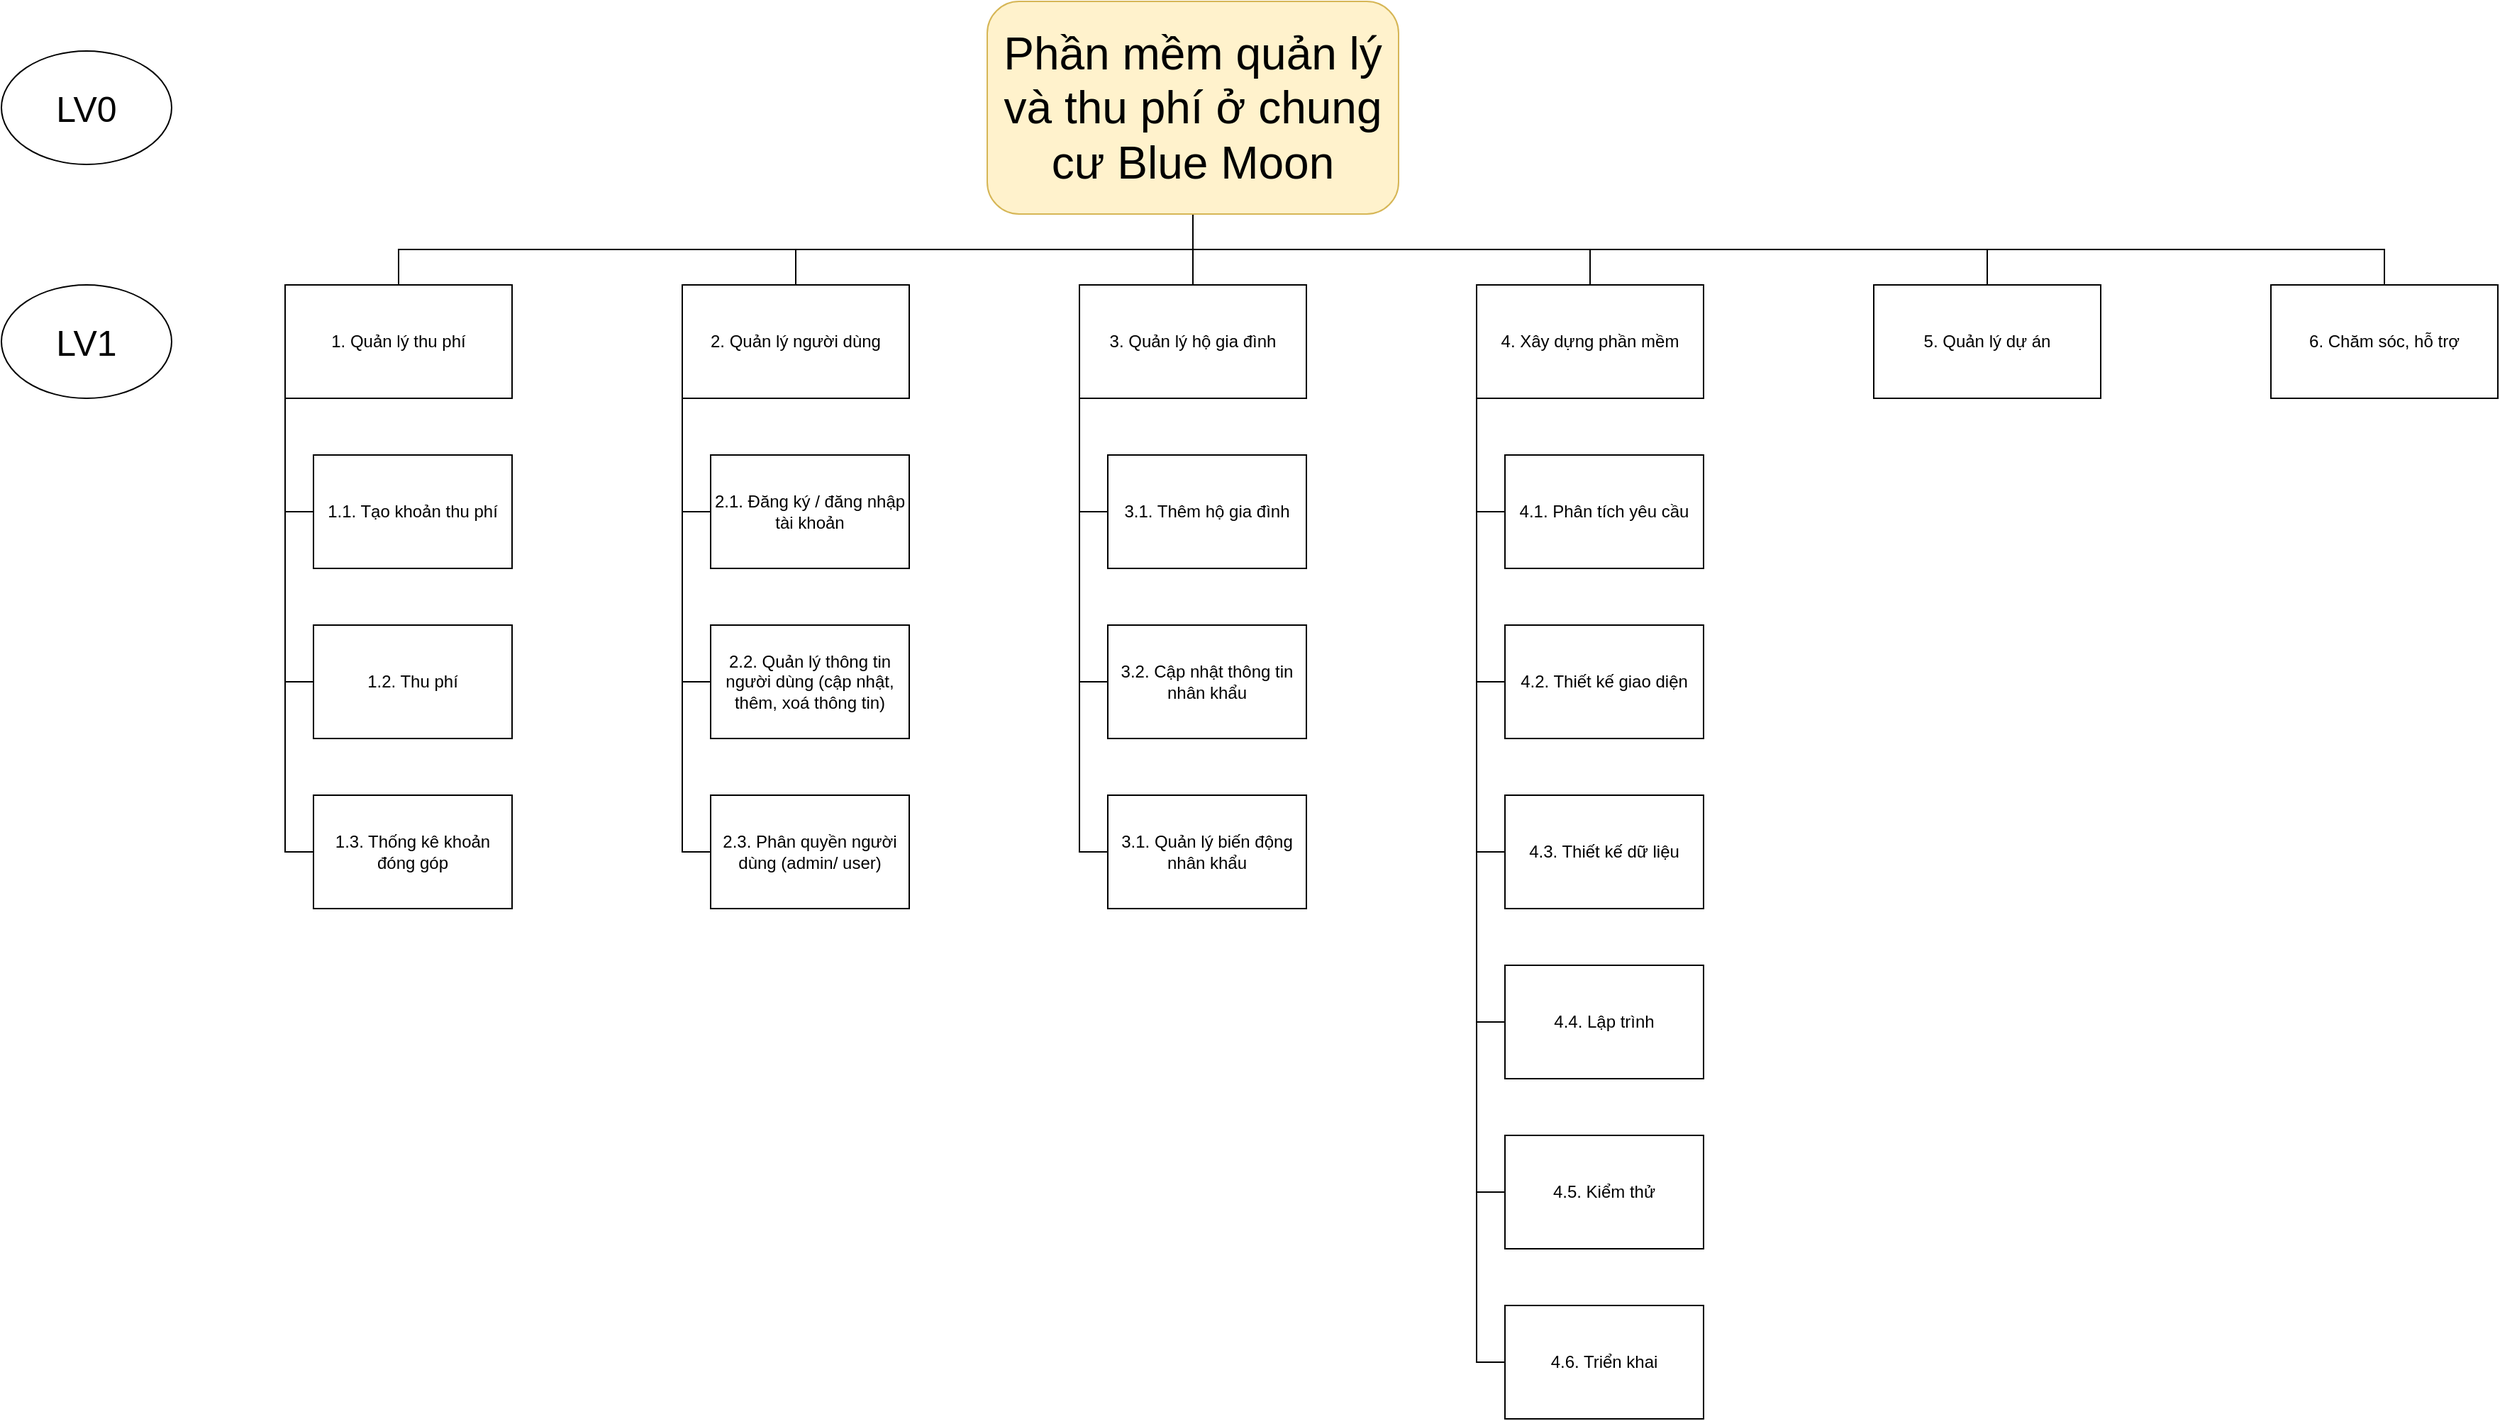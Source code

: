 <mxfile version="24.7.17">
  <diagram name="Page-1" id="c7558073-3199-34d8-9f00-42111426c3f3">
    <mxGraphModel dx="2061" dy="1838" grid="1" gridSize="10" guides="1" tooltips="1" connect="1" arrows="1" fold="1" page="1" pageScale="1" pageWidth="826" pageHeight="1169" background="none" math="0" shadow="0">
      <root>
        <mxCell id="0" />
        <mxCell id="1" parent="0" />
        <mxCell id="PSWpvI4_wwGTHwIrhQuK-23" style="edgeStyle=orthogonalEdgeStyle;rounded=0;orthogonalLoop=1;jettySize=auto;html=1;exitX=0.5;exitY=1;exitDx=0;exitDy=0;entryX=0.5;entryY=0;entryDx=0;entryDy=0;endArrow=none;endFill=0;" edge="1" parent="1" source="PSWpvI4_wwGTHwIrhQuK-1" target="PSWpvI4_wwGTHwIrhQuK-5">
          <mxGeometry relative="1" as="geometry" />
        </mxCell>
        <mxCell id="PSWpvI4_wwGTHwIrhQuK-24" style="edgeStyle=orthogonalEdgeStyle;rounded=0;orthogonalLoop=1;jettySize=auto;html=1;exitX=0.5;exitY=1;exitDx=0;exitDy=0;entryX=0.5;entryY=0;entryDx=0;entryDy=0;endArrow=none;endFill=0;" edge="1" parent="1" source="PSWpvI4_wwGTHwIrhQuK-1" target="PSWpvI4_wwGTHwIrhQuK-3">
          <mxGeometry relative="1" as="geometry" />
        </mxCell>
        <mxCell id="PSWpvI4_wwGTHwIrhQuK-25" style="edgeStyle=orthogonalEdgeStyle;rounded=0;orthogonalLoop=1;jettySize=auto;html=1;exitX=0.5;exitY=1;exitDx=0;exitDy=0;entryX=0.5;entryY=0;entryDx=0;entryDy=0;endArrow=none;endFill=0;" edge="1" parent="1" source="PSWpvI4_wwGTHwIrhQuK-1" target="PSWpvI4_wwGTHwIrhQuK-4">
          <mxGeometry relative="1" as="geometry" />
        </mxCell>
        <mxCell id="PSWpvI4_wwGTHwIrhQuK-26" style="edgeStyle=orthogonalEdgeStyle;rounded=0;orthogonalLoop=1;jettySize=auto;html=1;exitX=0.5;exitY=1;exitDx=0;exitDy=0;entryX=0.5;entryY=0;entryDx=0;entryDy=0;endArrow=none;endFill=0;" edge="1" parent="1" source="PSWpvI4_wwGTHwIrhQuK-1" target="PSWpvI4_wwGTHwIrhQuK-6">
          <mxGeometry relative="1" as="geometry" />
        </mxCell>
        <mxCell id="PSWpvI4_wwGTHwIrhQuK-27" style="edgeStyle=orthogonalEdgeStyle;rounded=0;orthogonalLoop=1;jettySize=auto;html=1;exitX=0.5;exitY=1;exitDx=0;exitDy=0;entryX=0.5;entryY=0;entryDx=0;entryDy=0;endArrow=none;endFill=0;" edge="1" parent="1" source="PSWpvI4_wwGTHwIrhQuK-1" target="PSWpvI4_wwGTHwIrhQuK-7">
          <mxGeometry relative="1" as="geometry" />
        </mxCell>
        <mxCell id="PSWpvI4_wwGTHwIrhQuK-47" style="edgeStyle=orthogonalEdgeStyle;rounded=0;orthogonalLoop=1;jettySize=auto;html=1;exitX=0.5;exitY=1;exitDx=0;exitDy=0;entryX=0.5;entryY=0;entryDx=0;entryDy=0;endArrow=none;endFill=0;" edge="1" parent="1" source="PSWpvI4_wwGTHwIrhQuK-1" target="PSWpvI4_wwGTHwIrhQuK-46">
          <mxGeometry relative="1" as="geometry" />
        </mxCell>
        <mxCell id="PSWpvI4_wwGTHwIrhQuK-1" value="&lt;div&gt;&lt;span style=&quot;font-size: 32px; background-color: initial;&quot;&gt;Phần mềm quản lý và thu phí ở chung cư Blue Moon&lt;/span&gt;&lt;br&gt;&lt;/div&gt;" style="rounded=1;whiteSpace=wrap;html=1;fillColor=#fff2cc;strokeColor=#d6b656;" vertex="1" parent="1">
          <mxGeometry x="-105" y="-1160" width="290" height="150" as="geometry" />
        </mxCell>
        <mxCell id="PSWpvI4_wwGTHwIrhQuK-14" style="edgeStyle=orthogonalEdgeStyle;rounded=0;orthogonalLoop=1;jettySize=auto;html=1;exitX=0;exitY=1;exitDx=0;exitDy=0;entryX=0;entryY=0.5;entryDx=0;entryDy=0;endArrow=none;endFill=0;" edge="1" parent="1" source="PSWpvI4_wwGTHwIrhQuK-3" target="PSWpvI4_wwGTHwIrhQuK-11">
          <mxGeometry relative="1" as="geometry" />
        </mxCell>
        <mxCell id="PSWpvI4_wwGTHwIrhQuK-15" style="edgeStyle=orthogonalEdgeStyle;rounded=0;orthogonalLoop=1;jettySize=auto;html=1;exitX=0;exitY=1;exitDx=0;exitDy=0;entryX=0;entryY=0.5;entryDx=0;entryDy=0;endArrow=none;endFill=0;" edge="1" parent="1" source="PSWpvI4_wwGTHwIrhQuK-3" target="PSWpvI4_wwGTHwIrhQuK-13">
          <mxGeometry relative="1" as="geometry" />
        </mxCell>
        <mxCell id="PSWpvI4_wwGTHwIrhQuK-16" style="edgeStyle=orthogonalEdgeStyle;rounded=0;orthogonalLoop=1;jettySize=auto;html=1;exitX=0;exitY=1;exitDx=0;exitDy=0;entryX=0;entryY=0.5;entryDx=0;entryDy=0;endArrow=none;endFill=0;" edge="1" parent="1" source="PSWpvI4_wwGTHwIrhQuK-3" target="PSWpvI4_wwGTHwIrhQuK-12">
          <mxGeometry relative="1" as="geometry" />
        </mxCell>
        <mxCell id="PSWpvI4_wwGTHwIrhQuK-3" value="1. Quản lý thu phí" style="rounded=0;whiteSpace=wrap;html=1;" vertex="1" parent="1">
          <mxGeometry x="-600" y="-960" width="160" height="80" as="geometry" />
        </mxCell>
        <mxCell id="PSWpvI4_wwGTHwIrhQuK-20" style="edgeStyle=orthogonalEdgeStyle;rounded=0;orthogonalLoop=1;jettySize=auto;html=1;exitX=0;exitY=1;exitDx=0;exitDy=0;entryX=0;entryY=0.5;entryDx=0;entryDy=0;endArrow=none;endFill=0;" edge="1" parent="1" source="PSWpvI4_wwGTHwIrhQuK-4" target="PSWpvI4_wwGTHwIrhQuK-17">
          <mxGeometry relative="1" as="geometry" />
        </mxCell>
        <mxCell id="PSWpvI4_wwGTHwIrhQuK-21" style="edgeStyle=orthogonalEdgeStyle;rounded=0;orthogonalLoop=1;jettySize=auto;html=1;exitX=0;exitY=1;exitDx=0;exitDy=0;entryX=0;entryY=0.5;entryDx=0;entryDy=0;endArrow=none;endFill=0;" edge="1" parent="1" source="PSWpvI4_wwGTHwIrhQuK-4" target="PSWpvI4_wwGTHwIrhQuK-19">
          <mxGeometry relative="1" as="geometry" />
        </mxCell>
        <mxCell id="PSWpvI4_wwGTHwIrhQuK-22" style="edgeStyle=orthogonalEdgeStyle;rounded=0;orthogonalLoop=1;jettySize=auto;html=1;exitX=0;exitY=1;exitDx=0;exitDy=0;entryX=0;entryY=0.5;entryDx=0;entryDy=0;endArrow=none;endFill=0;" edge="1" parent="1" source="PSWpvI4_wwGTHwIrhQuK-4" target="PSWpvI4_wwGTHwIrhQuK-18">
          <mxGeometry relative="1" as="geometry" />
        </mxCell>
        <mxCell id="PSWpvI4_wwGTHwIrhQuK-4" value="2. Quản lý người dùng" style="rounded=0;whiteSpace=wrap;html=1;" vertex="1" parent="1">
          <mxGeometry x="-320" y="-960" width="160" height="80" as="geometry" />
        </mxCell>
        <mxCell id="PSWpvI4_wwGTHwIrhQuK-31" style="edgeStyle=orthogonalEdgeStyle;rounded=0;orthogonalLoop=1;jettySize=auto;html=1;exitX=0;exitY=1;exitDx=0;exitDy=0;entryX=0;entryY=0.5;entryDx=0;entryDy=0;endArrow=none;endFill=0;" edge="1" parent="1" source="PSWpvI4_wwGTHwIrhQuK-5" target="PSWpvI4_wwGTHwIrhQuK-28">
          <mxGeometry relative="1" as="geometry" />
        </mxCell>
        <mxCell id="PSWpvI4_wwGTHwIrhQuK-32" style="edgeStyle=orthogonalEdgeStyle;rounded=0;orthogonalLoop=1;jettySize=auto;html=1;exitX=0;exitY=1;exitDx=0;exitDy=0;entryX=0;entryY=0.5;entryDx=0;entryDy=0;endArrow=none;endFill=0;" edge="1" parent="1" source="PSWpvI4_wwGTHwIrhQuK-5" target="PSWpvI4_wwGTHwIrhQuK-30">
          <mxGeometry relative="1" as="geometry" />
        </mxCell>
        <mxCell id="PSWpvI4_wwGTHwIrhQuK-33" style="edgeStyle=orthogonalEdgeStyle;rounded=0;orthogonalLoop=1;jettySize=auto;html=1;exitX=0;exitY=1;exitDx=0;exitDy=0;entryX=0;entryY=0.5;entryDx=0;entryDy=0;endArrow=none;endFill=0;" edge="1" parent="1" source="PSWpvI4_wwGTHwIrhQuK-5" target="PSWpvI4_wwGTHwIrhQuK-29">
          <mxGeometry relative="1" as="geometry" />
        </mxCell>
        <mxCell id="PSWpvI4_wwGTHwIrhQuK-5" value="3. Quản lý hộ gia đình" style="rounded=0;whiteSpace=wrap;html=1;" vertex="1" parent="1">
          <mxGeometry x="-40" y="-960" width="160" height="80" as="geometry" />
        </mxCell>
        <mxCell id="PSWpvI4_wwGTHwIrhQuK-37" style="edgeStyle=orthogonalEdgeStyle;rounded=0;orthogonalLoop=1;jettySize=auto;html=1;exitX=0;exitY=1;exitDx=0;exitDy=0;entryX=0;entryY=0.5;entryDx=0;entryDy=0;endArrow=none;endFill=0;" edge="1" parent="1" source="PSWpvI4_wwGTHwIrhQuK-6" target="PSWpvI4_wwGTHwIrhQuK-34">
          <mxGeometry relative="1" as="geometry" />
        </mxCell>
        <mxCell id="PSWpvI4_wwGTHwIrhQuK-38" style="edgeStyle=orthogonalEdgeStyle;rounded=0;orthogonalLoop=1;jettySize=auto;html=1;exitX=0;exitY=1;exitDx=0;exitDy=0;entryX=0;entryY=0.5;entryDx=0;entryDy=0;endArrow=none;endFill=0;" edge="1" parent="1" source="PSWpvI4_wwGTHwIrhQuK-6" target="PSWpvI4_wwGTHwIrhQuK-36">
          <mxGeometry relative="1" as="geometry" />
        </mxCell>
        <mxCell id="PSWpvI4_wwGTHwIrhQuK-39" style="edgeStyle=orthogonalEdgeStyle;rounded=0;orthogonalLoop=1;jettySize=auto;html=1;exitX=0;exitY=1;exitDx=0;exitDy=0;entryX=0;entryY=0.5;entryDx=0;entryDy=0;endArrow=none;endFill=0;" edge="1" parent="1" source="PSWpvI4_wwGTHwIrhQuK-6" target="PSWpvI4_wwGTHwIrhQuK-35">
          <mxGeometry relative="1" as="geometry" />
        </mxCell>
        <mxCell id="PSWpvI4_wwGTHwIrhQuK-42" style="edgeStyle=orthogonalEdgeStyle;rounded=0;orthogonalLoop=1;jettySize=auto;html=1;exitX=0;exitY=1;exitDx=0;exitDy=0;entryX=0;entryY=0.5;entryDx=0;entryDy=0;endArrow=none;endFill=0;" edge="1" parent="1" source="PSWpvI4_wwGTHwIrhQuK-6" target="PSWpvI4_wwGTHwIrhQuK-40">
          <mxGeometry relative="1" as="geometry" />
        </mxCell>
        <mxCell id="PSWpvI4_wwGTHwIrhQuK-43" style="edgeStyle=orthogonalEdgeStyle;rounded=0;orthogonalLoop=1;jettySize=auto;html=1;exitX=0;exitY=1;exitDx=0;exitDy=0;entryX=0;entryY=0.5;entryDx=0;entryDy=0;endArrow=none;endFill=0;" edge="1" parent="1" source="PSWpvI4_wwGTHwIrhQuK-6" target="PSWpvI4_wwGTHwIrhQuK-41">
          <mxGeometry relative="1" as="geometry" />
        </mxCell>
        <mxCell id="PSWpvI4_wwGTHwIrhQuK-45" style="edgeStyle=orthogonalEdgeStyle;rounded=0;orthogonalLoop=1;jettySize=auto;html=1;exitX=0;exitY=1;exitDx=0;exitDy=0;entryX=0;entryY=0.5;entryDx=0;entryDy=0;endArrow=none;endFill=0;" edge="1" parent="1" source="PSWpvI4_wwGTHwIrhQuK-6" target="PSWpvI4_wwGTHwIrhQuK-44">
          <mxGeometry relative="1" as="geometry" />
        </mxCell>
        <mxCell id="PSWpvI4_wwGTHwIrhQuK-6" value="4. Xây dựng phần mềm" style="rounded=0;whiteSpace=wrap;html=1;" vertex="1" parent="1">
          <mxGeometry x="240" y="-960" width="160" height="80" as="geometry" />
        </mxCell>
        <mxCell id="PSWpvI4_wwGTHwIrhQuK-7" value="5. Quản lý dự án" style="rounded=0;whiteSpace=wrap;html=1;" vertex="1" parent="1">
          <mxGeometry x="520" y="-960" width="160" height="80" as="geometry" />
        </mxCell>
        <mxCell id="PSWpvI4_wwGTHwIrhQuK-9" value="&lt;font style=&quot;font-size: 25px;&quot;&gt;LV0&lt;/font&gt;" style="ellipse;whiteSpace=wrap;html=1;" vertex="1" parent="1">
          <mxGeometry x="-800" y="-1125" width="120" height="80" as="geometry" />
        </mxCell>
        <mxCell id="PSWpvI4_wwGTHwIrhQuK-10" value="&lt;span style=&quot;font-size: 25px;&quot;&gt;LV1&lt;/span&gt;" style="ellipse;whiteSpace=wrap;html=1;" vertex="1" parent="1">
          <mxGeometry x="-800" y="-960" width="120" height="80" as="geometry" />
        </mxCell>
        <mxCell id="PSWpvI4_wwGTHwIrhQuK-11" value="1.1. Tạo khoản thu phí" style="rounded=0;whiteSpace=wrap;html=1;" vertex="1" parent="1">
          <mxGeometry x="-580" y="-840" width="140" height="80" as="geometry" />
        </mxCell>
        <mxCell id="PSWpvI4_wwGTHwIrhQuK-12" value="1.3. Thống kê khoản đóng góp" style="rounded=0;whiteSpace=wrap;html=1;" vertex="1" parent="1">
          <mxGeometry x="-580" y="-600" width="140" height="80" as="geometry" />
        </mxCell>
        <mxCell id="PSWpvI4_wwGTHwIrhQuK-13" value="1.2. Thu phí" style="rounded=0;whiteSpace=wrap;html=1;" vertex="1" parent="1">
          <mxGeometry x="-580" y="-720" width="140" height="80" as="geometry" />
        </mxCell>
        <mxCell id="PSWpvI4_wwGTHwIrhQuK-17" value="2.1. Đăng ký / đăng nhập tài khoản" style="rounded=0;whiteSpace=wrap;html=1;" vertex="1" parent="1">
          <mxGeometry x="-300" y="-840" width="140" height="80" as="geometry" />
        </mxCell>
        <mxCell id="PSWpvI4_wwGTHwIrhQuK-18" value="2.3. Phân quyền người dùng (admin/ user)" style="rounded=0;whiteSpace=wrap;html=1;" vertex="1" parent="1">
          <mxGeometry x="-300" y="-600" width="140" height="80" as="geometry" />
        </mxCell>
        <mxCell id="PSWpvI4_wwGTHwIrhQuK-19" value="2.2. Quản lý thông tin người dùng (cập nhật, thêm, xoá thông tin)" style="rounded=0;whiteSpace=wrap;html=1;" vertex="1" parent="1">
          <mxGeometry x="-300" y="-720" width="140" height="80" as="geometry" />
        </mxCell>
        <mxCell id="PSWpvI4_wwGTHwIrhQuK-28" value="3.1. Thêm hộ gia đình" style="rounded=0;whiteSpace=wrap;html=1;" vertex="1" parent="1">
          <mxGeometry x="-20" y="-840" width="140" height="80" as="geometry" />
        </mxCell>
        <mxCell id="PSWpvI4_wwGTHwIrhQuK-29" value="3.1. Quản lý biến động nhân khẩu" style="rounded=0;whiteSpace=wrap;html=1;" vertex="1" parent="1">
          <mxGeometry x="-20" y="-600" width="140" height="80" as="geometry" />
        </mxCell>
        <mxCell id="PSWpvI4_wwGTHwIrhQuK-30" value="3.2. Cập nhật thông tin nhân khẩu" style="rounded=0;whiteSpace=wrap;html=1;" vertex="1" parent="1">
          <mxGeometry x="-20" y="-720" width="140" height="80" as="geometry" />
        </mxCell>
        <mxCell id="PSWpvI4_wwGTHwIrhQuK-34" value="4.1. Phân tích yêu cầu" style="rounded=0;whiteSpace=wrap;html=1;" vertex="1" parent="1">
          <mxGeometry x="260" y="-840" width="140" height="80" as="geometry" />
        </mxCell>
        <mxCell id="PSWpvI4_wwGTHwIrhQuK-35" value="4.3. Thiết kế dữ liệu" style="rounded=0;whiteSpace=wrap;html=1;" vertex="1" parent="1">
          <mxGeometry x="260" y="-600" width="140" height="80" as="geometry" />
        </mxCell>
        <mxCell id="PSWpvI4_wwGTHwIrhQuK-36" value="4.2. Thiết kế giao diện" style="rounded=0;whiteSpace=wrap;html=1;" vertex="1" parent="1">
          <mxGeometry x="260" y="-720" width="140" height="80" as="geometry" />
        </mxCell>
        <mxCell id="PSWpvI4_wwGTHwIrhQuK-40" value="4.4. Lập trình" style="rounded=0;whiteSpace=wrap;html=1;" vertex="1" parent="1">
          <mxGeometry x="260" y="-480" width="140" height="80" as="geometry" />
        </mxCell>
        <mxCell id="PSWpvI4_wwGTHwIrhQuK-41" value="4.5. Kiểm thử" style="rounded=0;whiteSpace=wrap;html=1;" vertex="1" parent="1">
          <mxGeometry x="260" y="-360" width="140" height="80" as="geometry" />
        </mxCell>
        <mxCell id="PSWpvI4_wwGTHwIrhQuK-44" value="4.6. Triển khai" style="rounded=0;whiteSpace=wrap;html=1;" vertex="1" parent="1">
          <mxGeometry x="260" y="-240" width="140" height="80" as="geometry" />
        </mxCell>
        <mxCell id="PSWpvI4_wwGTHwIrhQuK-46" value="6. Chăm sóc, hỗ trợ" style="rounded=0;whiteSpace=wrap;html=1;" vertex="1" parent="1">
          <mxGeometry x="800" y="-960" width="160" height="80" as="geometry" />
        </mxCell>
      </root>
    </mxGraphModel>
  </diagram>
</mxfile>

